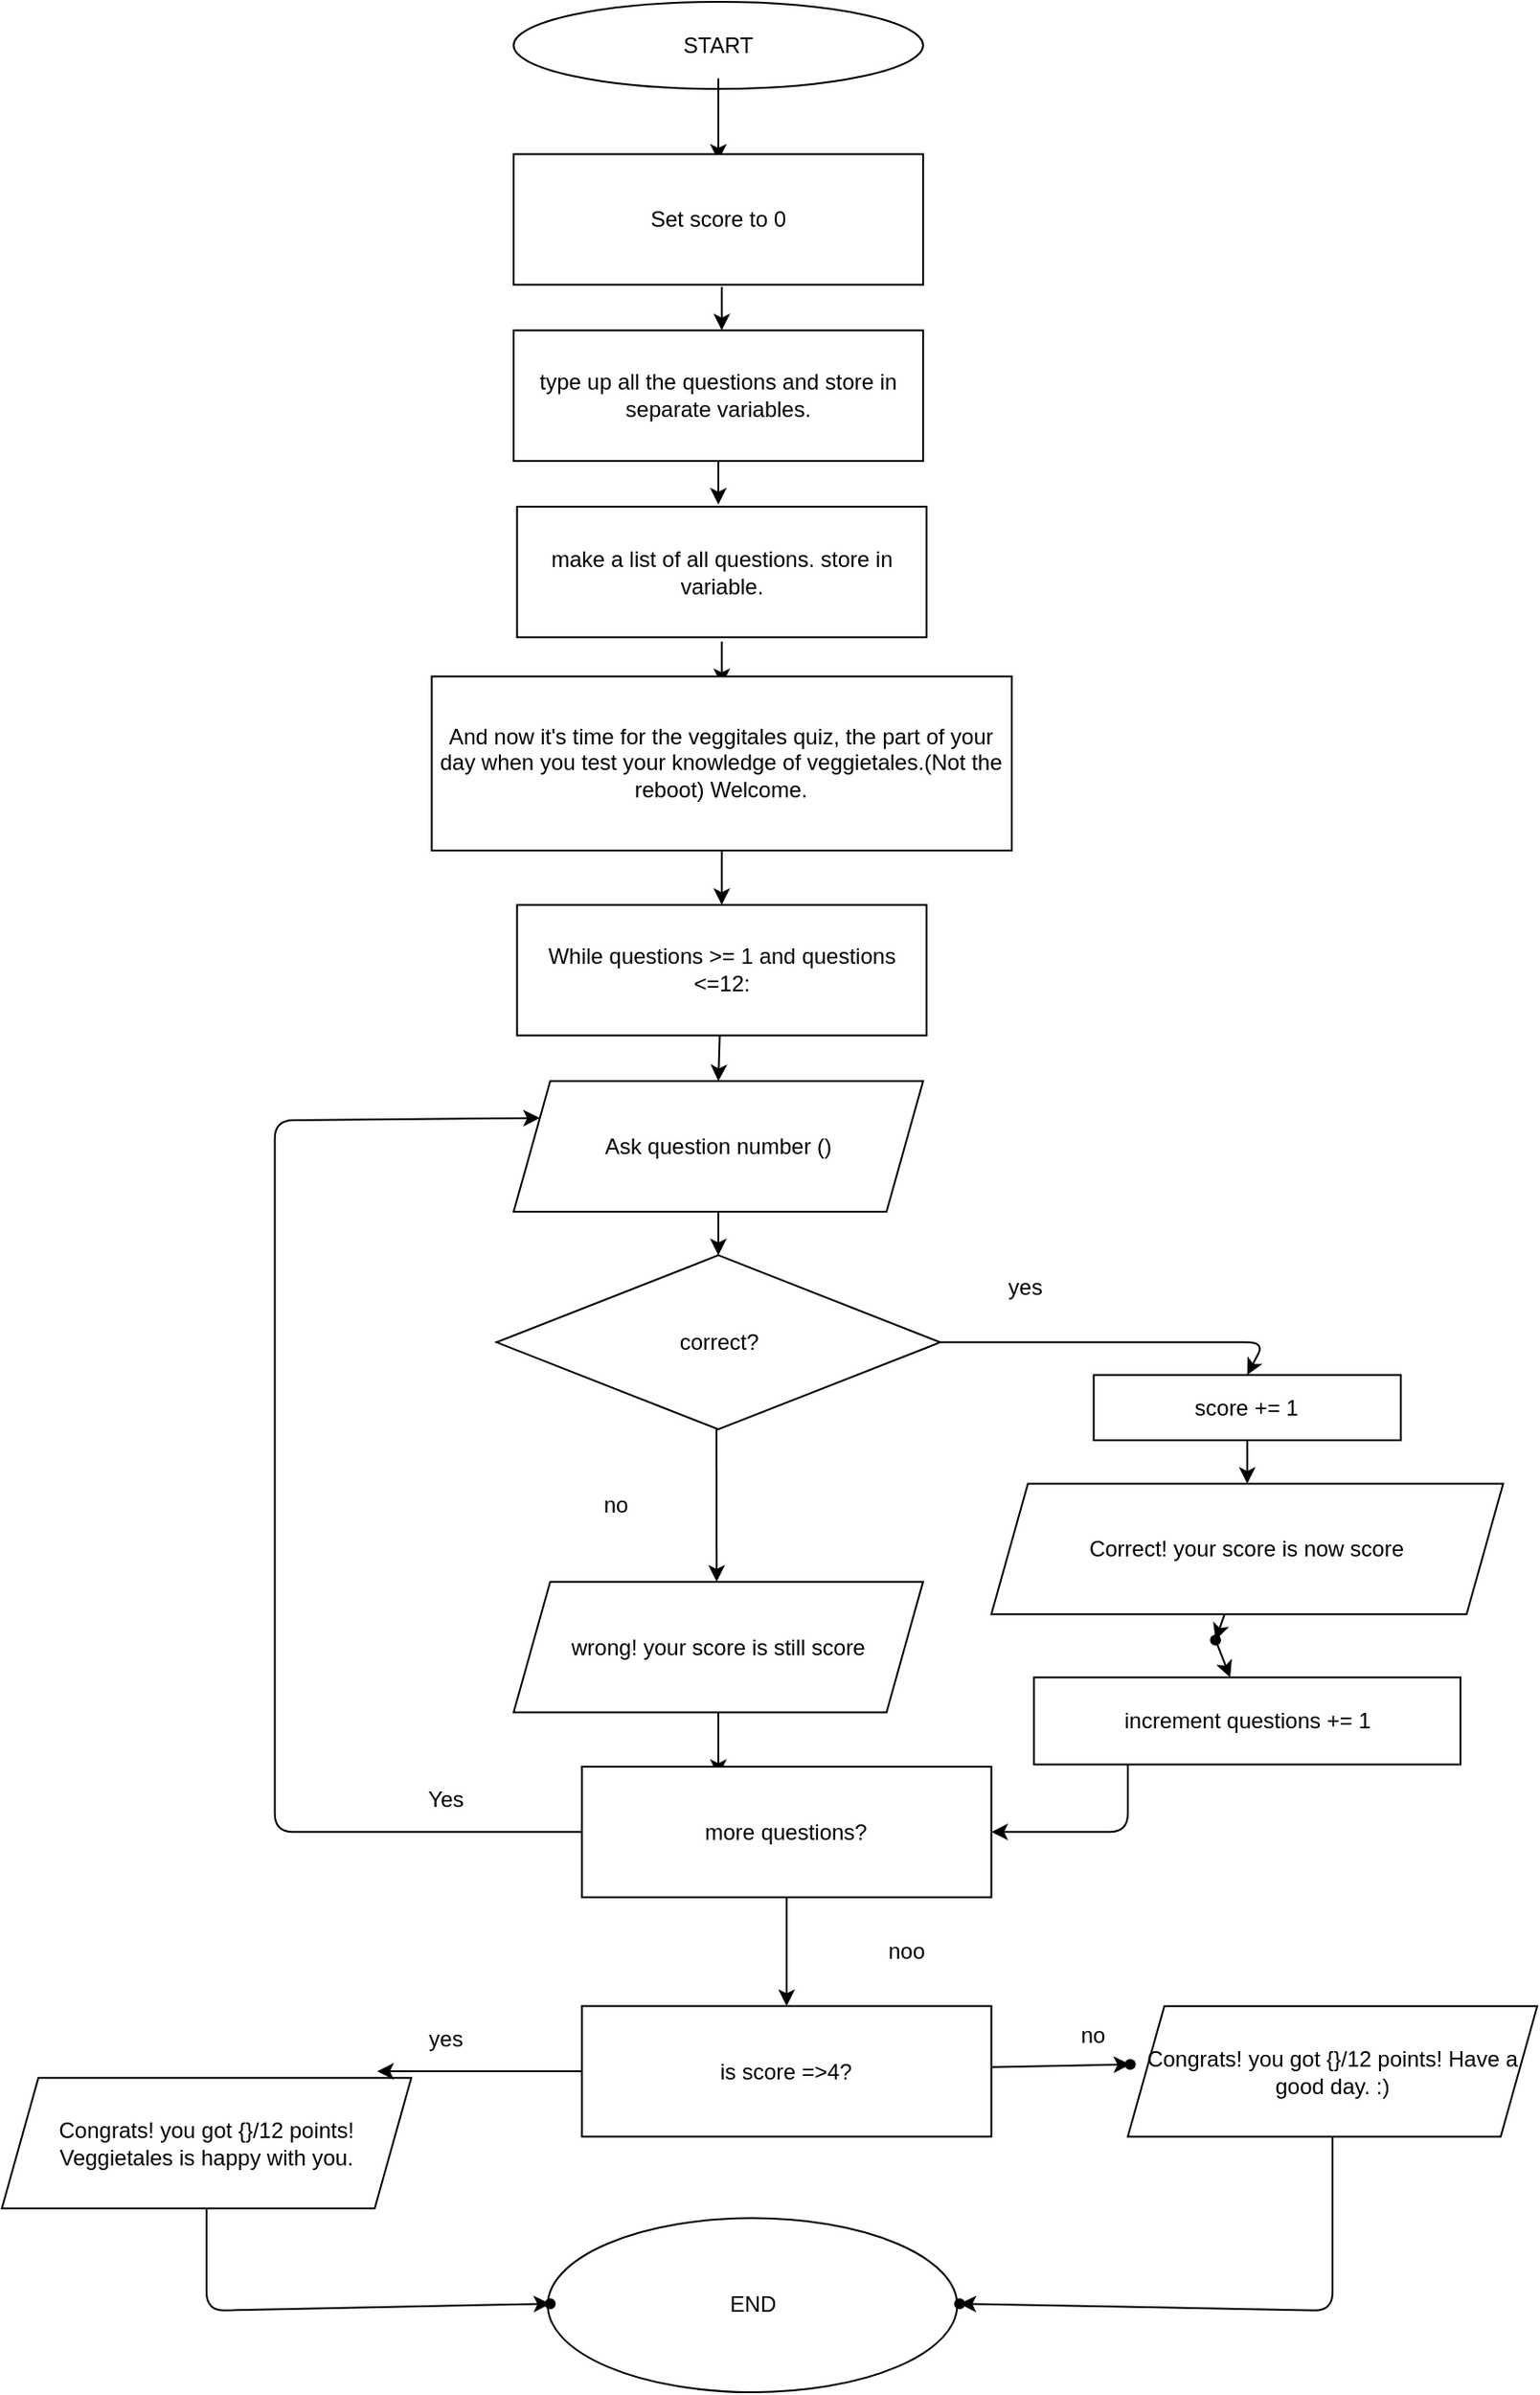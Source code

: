 <mxfile>
    <diagram id="VYD5oPC45a81xYM5w9hb" name="Page-1">
        <mxGraphModel dx="1204" dy="790" grid="1" gridSize="10" guides="1" tooltips="1" connect="1" arrows="1" fold="1" page="1" pageScale="1" pageWidth="850" pageHeight="1100" math="0" shadow="0">
            <root>
                <mxCell id="0"/>
                <mxCell id="1" parent="0"/>
                <mxCell id="Nz6fT7AhWqHLtQupdt49-3" value="Ask question number ()" style="shape=parallelogram;perimeter=parallelogramPerimeter;whiteSpace=wrap;html=1;fixedSize=1;" parent="1" vertex="1">
                    <mxGeometry x="300" y="600.154" width="224.0" height="71.39" as="geometry"/>
                </mxCell>
                <mxCell id="Nz6fT7AhWqHLtQupdt49-6" value="START" style="ellipse;whiteSpace=wrap;html=1;" parent="1" vertex="1">
                    <mxGeometry x="300" y="10" width="224.0" height="47.593" as="geometry"/>
                </mxCell>
                <mxCell id="Nz6fT7AhWqHLtQupdt49-7" value="END" style="ellipse;whiteSpace=wrap;html=1;" parent="1" vertex="1">
                    <mxGeometry x="318.663" y="1221.814" width="224.0" height="95.186" as="geometry"/>
                </mxCell>
                <mxCell id="2" value="correct?" style="rhombus;whiteSpace=wrap;html=1;" parent="1" vertex="1">
                    <mxGeometry x="290.667" y="695.341" width="242.667" height="95.186" as="geometry"/>
                </mxCell>
                <mxCell id="3" value="" style="endArrow=classic;html=1;entryX=0.5;entryY=0;entryDx=0;entryDy=0;" parent="1" edge="1">
                    <mxGeometry width="50" height="50" relative="1" as="geometry">
                        <mxPoint x="412.0" y="61.163" as="sourcePoint"/>
                        <mxPoint x="412.0" y="96.857" as="targetPoint"/>
                        <Array as="points">
                            <mxPoint x="412.0" y="49.264"/>
                            <mxPoint x="412.0" y="61.163"/>
                        </Array>
                    </mxGeometry>
                </mxCell>
                <mxCell id="5" value="" style="endArrow=classic;html=1;entryX=0.5;entryY=0;entryDx=0;entryDy=0;" parent="1" source="Nz6fT7AhWqHLtQupdt49-3" target="2" edge="1">
                    <mxGeometry width="50" height="50" relative="1" as="geometry">
                        <mxPoint x="430.667" y="673.924" as="sourcePoint"/>
                        <mxPoint x="430.667" y="709.619" as="targetPoint"/>
                        <Array as="points">
                            <mxPoint x="412.0" y="673.924"/>
                        </Array>
                    </mxGeometry>
                </mxCell>
                <mxCell id="8" value="yes" style="text;html=1;strokeColor=none;fillColor=none;align=center;verticalAlign=middle;whiteSpace=wrap;rounded=0;" parent="1" vertex="1">
                    <mxGeometry x="524" y="695.341" width="112.0" height="35.695" as="geometry"/>
                </mxCell>
                <mxCell id="13" value="" style="edgeStyle=none;html=1;exitX=1;exitY=0.5;exitDx=0;exitDy=0;entryX=0.5;entryY=0;entryDx=0;entryDy=0;" parent="1" source="2" target="18" edge="1">
                    <mxGeometry relative="1" as="geometry">
                        <mxPoint x="636.0" y="760.781" as="targetPoint"/>
                        <Array as="points">
                            <mxPoint x="710.667" y="742.934"/>
                        </Array>
                    </mxGeometry>
                </mxCell>
                <mxCell id="14" value="Set score to 0" style="rounded=0;whiteSpace=wrap;html=1;" parent="1" vertex="1">
                    <mxGeometry x="300" y="93.288" width="224.0" height="71.39" as="geometry"/>
                </mxCell>
                <mxCell id="15" value="" style="endArrow=classic;html=1;entryX=0.5;entryY=0;entryDx=0;entryDy=0;" parent="1" edge="1">
                    <mxGeometry width="50" height="50" relative="1" as="geometry">
                        <mxPoint x="413.867" y="165.867" as="sourcePoint"/>
                        <mxPoint x="413.867" y="189.664" as="targetPoint"/>
                        <Array as="points">
                            <mxPoint x="413.867" y="168.247"/>
                        </Array>
                    </mxGeometry>
                </mxCell>
                <mxCell id="17" value="no" style="text;html=1;strokeColor=none;fillColor=none;align=center;verticalAlign=middle;whiteSpace=wrap;rounded=0;" parent="1" vertex="1">
                    <mxGeometry x="300" y="814.323" width="112.0" height="35.695" as="geometry"/>
                </mxCell>
                <mxCell id="18" value="score += 1" style="rounded=0;whiteSpace=wrap;html=1;" parent="1" vertex="1">
                    <mxGeometry x="617.333" y="760.781" width="168" height="35.695" as="geometry"/>
                </mxCell>
                <mxCell id="19" value="" style="endArrow=classic;html=1;" parent="1" edge="1">
                    <mxGeometry width="50" height="50" relative="1" as="geometry">
                        <mxPoint x="411" y="790" as="sourcePoint"/>
                        <mxPoint x="411.067" y="873.815" as="targetPoint"/>
                    </mxGeometry>
                </mxCell>
                <mxCell id="20" value="wrong! your score is still score" style="shape=parallelogram;perimeter=parallelogramPerimeter;whiteSpace=wrap;html=1;fixedSize=1;" parent="1" vertex="1">
                    <mxGeometry x="300" y="873.815" width="224.0" height="71.39" as="geometry"/>
                </mxCell>
                <mxCell id="22" value="" style="endArrow=classic;html=1;" parent="1" edge="1">
                    <mxGeometry width="50" height="50" relative="1" as="geometry">
                        <mxPoint x="636.0" y="973.76" as="sourcePoint"/>
                        <mxPoint x="561.333" y="1010.645" as="targetPoint"/>
                        <Array as="points">
                            <mxPoint x="636.0" y="1010.645"/>
                        </Array>
                    </mxGeometry>
                </mxCell>
                <mxCell id="23" value="type up all the questions and store in separate variables." style="rounded=0;whiteSpace=wrap;html=1;" parent="1" vertex="1">
                    <mxGeometry x="300" y="189.664" width="224.0" height="71.39" as="geometry"/>
                </mxCell>
                <mxCell id="24" value="" style="endArrow=classic;html=1;entryX=0.5;entryY=0;entryDx=0;entryDy=0;" parent="1" edge="1">
                    <mxGeometry width="50" height="50" relative="1" as="geometry">
                        <mxPoint x="413.867" y="359.809" as="sourcePoint"/>
                        <mxPoint x="413.867" y="383.606" as="targetPoint"/>
                        <Array as="points">
                            <mxPoint x="413.867" y="362.189"/>
                        </Array>
                    </mxGeometry>
                </mxCell>
                <mxCell id="25" value="" style="endArrow=classic;html=1;entryX=0.5;entryY=0;entryDx=0;entryDy=0;" parent="1" edge="1">
                    <mxGeometry width="50" height="50" relative="1" as="geometry">
                        <mxPoint x="412.0" y="261.054" as="sourcePoint"/>
                        <mxPoint x="412.0" y="284.85" as="targetPoint"/>
                        <Array as="points">
                            <mxPoint x="412.0" y="263.433"/>
                        </Array>
                    </mxGeometry>
                </mxCell>
                <mxCell id="26" value="make a list of all questions. store in variable." style="rounded=0;whiteSpace=wrap;html=1;" parent="1" vertex="1">
                    <mxGeometry x="301.867" y="286.04" width="224.0" height="71.39" as="geometry"/>
                </mxCell>
                <mxCell id="27" value="" style="shape=waypoint;sketch=0;size=6;pointerEvents=1;points=[];fillColor=default;resizable=0;rotatable=0;perimeter=centerPerimeter;snapToPoint=1;" parent="1" vertex="1">
                    <mxGeometry x="391.997" y="960.004" width="40" height="40" as="geometry"/>
                </mxCell>
                <mxCell id="28" value="" style="edgeStyle=none;html=1;" parent="1" source="20" target="27" edge="1">
                    <mxGeometry relative="1" as="geometry"/>
                </mxCell>
                <mxCell id="30" value="Correct! your score is now score" style="shape=parallelogram;perimeter=parallelogramPerimeter;whiteSpace=wrap;html=1;fixedSize=1;" parent="1" vertex="1">
                    <mxGeometry x="561.333" y="820.272" width="280" height="71.39" as="geometry"/>
                </mxCell>
                <mxCell id="31" value="" style="edgeStyle=none;html=1;" parent="1" source="18" target="30" edge="1">
                    <mxGeometry relative="1" as="geometry"/>
                </mxCell>
                <mxCell id="33" value="" style="edgeStyle=none;html=1;entryX=0.5;entryY=0;entryDx=0;entryDy=0;" parent="1" source="32" target="Nz6fT7AhWqHLtQupdt49-3" edge="1">
                    <mxGeometry relative="1" as="geometry"/>
                </mxCell>
                <mxCell id="32" value="While questions &amp;gt;= 1 and questions &amp;lt;=12:" style="rounded=0;whiteSpace=wrap;html=1;" parent="1" vertex="1">
                    <mxGeometry x="301.867" y="503.778" width="224.0" height="71.39" as="geometry"/>
                </mxCell>
                <mxCell id="36" value="" style="edgeStyle=none;html=1;entryX=0;entryY=0.25;entryDx=0;entryDy=0;" parent="1" source="34" target="Nz6fT7AhWqHLtQupdt49-3" edge="1">
                    <mxGeometry relative="1" as="geometry">
                        <Array as="points">
                            <mxPoint x="169.333" y="1010.645"/>
                            <mxPoint x="169.333" y="621.571"/>
                        </Array>
                    </mxGeometry>
                </mxCell>
                <mxCell id="34" value="more questions?" style="rounded=0;whiteSpace=wrap;html=1;" parent="1" vertex="1">
                    <mxGeometry x="337.333" y="974.95" width="224.0" height="71.39" as="geometry"/>
                </mxCell>
                <mxCell id="40" value="Yes" style="text;html=1;strokeColor=none;fillColor=none;align=center;verticalAlign=middle;whiteSpace=wrap;rounded=0;" parent="1" vertex="1">
                    <mxGeometry x="206.667" y="974.95" width="112.0" height="35.695" as="geometry"/>
                </mxCell>
                <mxCell id="42" value="" style="edgeStyle=none;html=1;entryX=0.5;entryY=0;entryDx=0;entryDy=0;" parent="1" source="34" target="47" edge="1">
                    <mxGeometry relative="1" as="geometry"/>
                </mxCell>
                <mxCell id="43" value="noo" style="text;html=1;strokeColor=none;fillColor=none;align=center;verticalAlign=middle;whiteSpace=wrap;rounded=0;" parent="1" vertex="1">
                    <mxGeometry x="458.667" y="1058.238" width="112.0" height="35.695" as="geometry"/>
                </mxCell>
                <mxCell id="56" value="" style="edgeStyle=none;html=1;" parent="1" target="55" edge="1">
                    <mxGeometry relative="1" as="geometry">
                        <mxPoint x="132" y="1177.221" as="sourcePoint"/>
                        <Array as="points">
                            <mxPoint x="132" y="1272.407"/>
                        </Array>
                    </mxGeometry>
                </mxCell>
                <mxCell id="46" value="Congrats! you got {}/12 points! Veggietales is happy with you." style="shape=parallelogram;perimeter=parallelogramPerimeter;whiteSpace=wrap;html=1;fixedSize=1;" parent="1" vertex="1">
                    <mxGeometry x="20" y="1145.095" width="224.0" height="71.39" as="geometry"/>
                </mxCell>
                <mxCell id="51" value="" style="edgeStyle=none;html=1;" parent="1" source="47" edge="1">
                    <mxGeometry relative="1" as="geometry">
                        <mxPoint x="225.333" y="1141.526" as="targetPoint"/>
                    </mxGeometry>
                </mxCell>
                <mxCell id="47" value="is score =&amp;gt;4?" style="rounded=0;whiteSpace=wrap;html=1;" parent="1" vertex="1">
                    <mxGeometry x="337.333" y="1105.831" width="224.0" height="71.39" as="geometry"/>
                </mxCell>
                <mxCell id="48" value="" style="shape=waypoint;sketch=0;size=6;pointerEvents=1;points=[];fillColor=default;resizable=0;rotatable=0;perimeter=centerPerimeter;snapToPoint=1;rounded=0;" parent="1" vertex="1">
                    <mxGeometry x="617.333" y="1117.729" width="40" height="40" as="geometry"/>
                </mxCell>
                <mxCell id="49" value="" style="edgeStyle=none;html=1;" parent="1" source="47" target="48" edge="1">
                    <mxGeometry relative="1" as="geometry"/>
                </mxCell>
                <mxCell id="50" value="Congrats! you got {}/12 points! Have a good day. :)" style="shape=parallelogram;perimeter=parallelogramPerimeter;whiteSpace=wrap;html=1;fixedSize=1;" parent="1" vertex="1">
                    <mxGeometry x="636.0" y="1105.831" width="224.0" height="71.39" as="geometry"/>
                </mxCell>
                <mxCell id="53" value="" style="shape=waypoint;sketch=0;size=6;pointerEvents=1;points=[];fillColor=default;resizable=0;rotatable=0;perimeter=centerPerimeter;snapToPoint=1;" parent="1" vertex="1">
                    <mxGeometry x="524" y="1248.61" width="40" height="40" as="geometry"/>
                </mxCell>
                <mxCell id="54" value="" style="edgeStyle=none;html=1;" parent="1" source="50" target="53" edge="1">
                    <mxGeometry relative="1" as="geometry">
                        <Array as="points">
                            <mxPoint x="748" y="1272.407"/>
                        </Array>
                    </mxGeometry>
                </mxCell>
                <mxCell id="55" value="" style="shape=waypoint;sketch=0;size=6;pointerEvents=1;points=[];fillColor=default;resizable=0;rotatable=0;perimeter=centerPerimeter;snapToPoint=1;" parent="1" vertex="1">
                    <mxGeometry x="300" y="1248.61" width="40" height="40" as="geometry"/>
                </mxCell>
                <mxCell id="59" value="" style="edgeStyle=none;html=1;" parent="1" source="57" target="32" edge="1">
                    <mxGeometry relative="1" as="geometry"/>
                </mxCell>
                <mxCell id="57" value="And now it's time for the veggitales quiz, the part of your day when you test your knowledge of veggietales.(Not the reboot) Welcome." style="rounded=0;whiteSpace=wrap;html=1;" parent="1" vertex="1">
                    <mxGeometry x="255.2" y="378.847" width="317.333" height="95.186" as="geometry"/>
                </mxCell>
                <mxCell id="60" value="" style="shape=waypoint;sketch=0;size=6;pointerEvents=1;points=[];fillColor=default;resizable=0;rotatable=0;perimeter=centerPerimeter;snapToPoint=1;" vertex="1" parent="1">
                    <mxGeometry x="664" y="885.713" width="40" height="40" as="geometry"/>
                </mxCell>
                <mxCell id="61" value="" style="edgeStyle=none;html=1;" edge="1" parent="1" source="30" target="60">
                    <mxGeometry relative="1" as="geometry"/>
                </mxCell>
                <mxCell id="62" value="increment questions += 1" style="whiteSpace=wrap;html=1;sketch=0;" vertex="1" parent="1">
                    <mxGeometry x="584.667" y="926.167" width="233.333" height="47.593" as="geometry"/>
                </mxCell>
                <mxCell id="63" value="" style="edgeStyle=none;html=1;" edge="1" parent="1" source="60" target="62">
                    <mxGeometry relative="1" as="geometry"/>
                </mxCell>
                <mxCell id="64" value="no" style="text;html=1;strokeColor=none;fillColor=none;align=center;verticalAlign=middle;whiteSpace=wrap;rounded=0;" vertex="1" parent="1">
                    <mxGeometry x="561.333" y="1104.641" width="112.0" height="35.695" as="geometry"/>
                </mxCell>
                <mxCell id="65" value="yes" style="text;html=1;strokeColor=none;fillColor=none;align=center;verticalAlign=middle;whiteSpace=wrap;rounded=0;" vertex="1" parent="1">
                    <mxGeometry x="206.667" y="1105.831" width="112.0" height="35.695" as="geometry"/>
                </mxCell>
            </root>
        </mxGraphModel>
    </diagram>
</mxfile>
